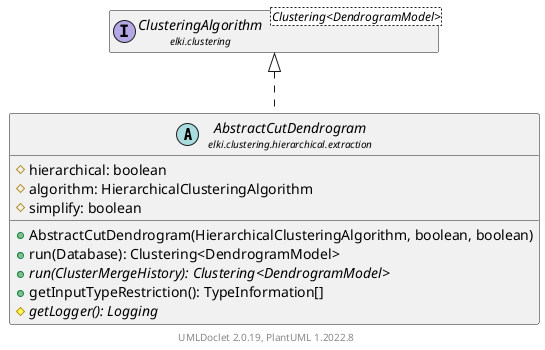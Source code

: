 @startuml
    remove .*\.(Instance|Par|Parameterizer|Factory)$
    set namespaceSeparator none
    hide empty fields
    hide empty methods

    abstract class "<size:14>AbstractCutDendrogram\n<size:10>elki.clustering.hierarchical.extraction" as elki.clustering.hierarchical.extraction.AbstractCutDendrogram [[AbstractCutDendrogram.html]] {
        #hierarchical: boolean
        #algorithm: HierarchicalClusteringAlgorithm
        #simplify: boolean
        +AbstractCutDendrogram(HierarchicalClusteringAlgorithm, boolean, boolean)
        +run(Database): Clustering<DendrogramModel>
        {abstract} +run(ClusterMergeHistory): Clustering<DendrogramModel>
        +getInputTypeRestriction(): TypeInformation[]
        {abstract} #getLogger(): Logging
    }

    interface "<size:14>ClusteringAlgorithm\n<size:10>elki.clustering" as elki.clustering.ClusteringAlgorithm<Clustering<DendrogramModel>> [[../../ClusteringAlgorithm.html]]
    abstract class "<size:14>AbstractCutDendrogram.Instance\n<size:10>elki.clustering.hierarchical.extraction" as elki.clustering.hierarchical.extraction.AbstractCutDendrogram.Instance [[AbstractCutDendrogram.Instance.html]]
    abstract class "<size:14>AbstractCutDendrogram.Par\n<size:10>elki.clustering.hierarchical.extraction" as elki.clustering.hierarchical.extraction.AbstractCutDendrogram.Par [[AbstractCutDendrogram.Par.html]]

    elki.clustering.ClusteringAlgorithm <|.. elki.clustering.hierarchical.extraction.AbstractCutDendrogram
    elki.clustering.hierarchical.extraction.AbstractCutDendrogram +-- elki.clustering.hierarchical.extraction.AbstractCutDendrogram.Instance
    elki.clustering.hierarchical.extraction.AbstractCutDendrogram +-- elki.clustering.hierarchical.extraction.AbstractCutDendrogram.Par

    center footer UMLDoclet 2.0.19, PlantUML 1.2022.8
@enduml
